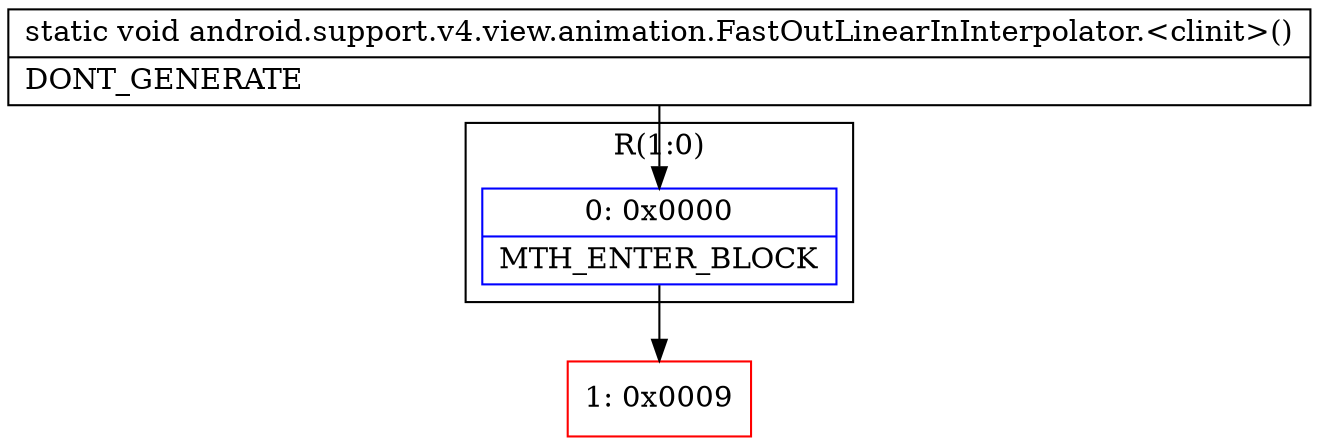 digraph "CFG forandroid.support.v4.view.animation.FastOutLinearInInterpolator.\<clinit\>()V" {
subgraph cluster_Region_110702390 {
label = "R(1:0)";
node [shape=record,color=blue];
Node_0 [shape=record,label="{0\:\ 0x0000|MTH_ENTER_BLOCK\l}"];
}
Node_1 [shape=record,color=red,label="{1\:\ 0x0009}"];
MethodNode[shape=record,label="{static void android.support.v4.view.animation.FastOutLinearInInterpolator.\<clinit\>()  | DONT_GENERATE\l}"];
MethodNode -> Node_0;
Node_0 -> Node_1;
}


